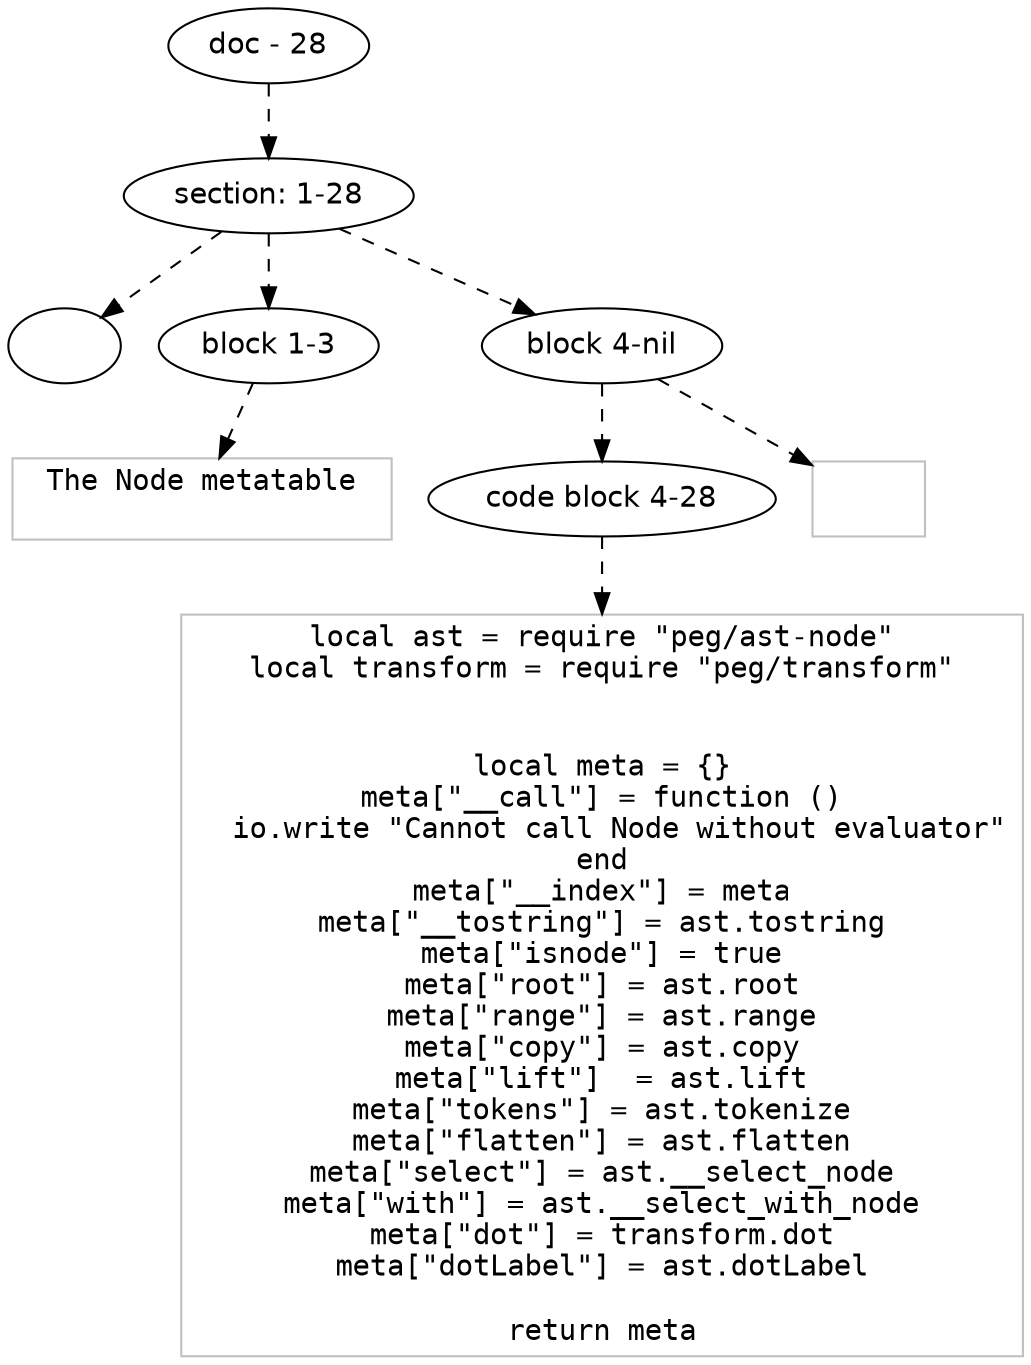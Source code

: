digraph hierarchy {

node [fontname=Helvetica]
edge [style=dashed]

doc_0 [label="doc - 28"]

doc_0 -> { section_1}
{rank=same; section_1}

section_1 [label="section: 1-28"]

section_1 -> { header_2 block_3 block_4}
{rank=same; header_2 block_3 block_4}

header_2 [label=""]
block_3 [label="block 1-3"]
block_4 [label="block 4-nil"]


block_3 -> leaf_5
leaf_5  [color=Gray,shape=rectangle,fontname=Inconsolata,label=" The Node metatable 

"]block_4 -> { codeblock_6}
{rank=same; codeblock_6}

codeblock_6 [label="code block 4-28"]


codeblock_6 -> leaf_7
leaf_7  [color=Gray,shape=rectangle,fontname=Inconsolata,label="local ast = require \"peg/ast-node\"
local transform = require \"peg/transform\"


local meta = {}
meta[\"__call\"] = function ()
  io.write \"Cannot call Node without evaluator\"
end
meta[\"__index\"] = meta
meta[\"__tostring\"] = ast.tostring
meta[\"isnode\"] = true
meta[\"root\"] = ast.root
meta[\"range\"] = ast.range
meta[\"copy\"] = ast.copy
meta[\"lift\"]  = ast.lift
meta[\"tokens\"] = ast.tokenize
meta[\"flatten\"] = ast.flatten
meta[\"select\"] = ast.__select_node
meta[\"with\"] = ast.__select_with_node
meta[\"dot\"] = transform.dot
meta[\"dotLabel\"] = ast.dotLabel

return meta
"]
block_4 -> leaf_8
leaf_8  [color=Gray,shape=rectangle,fontname=Inconsolata,label="
"]
}
